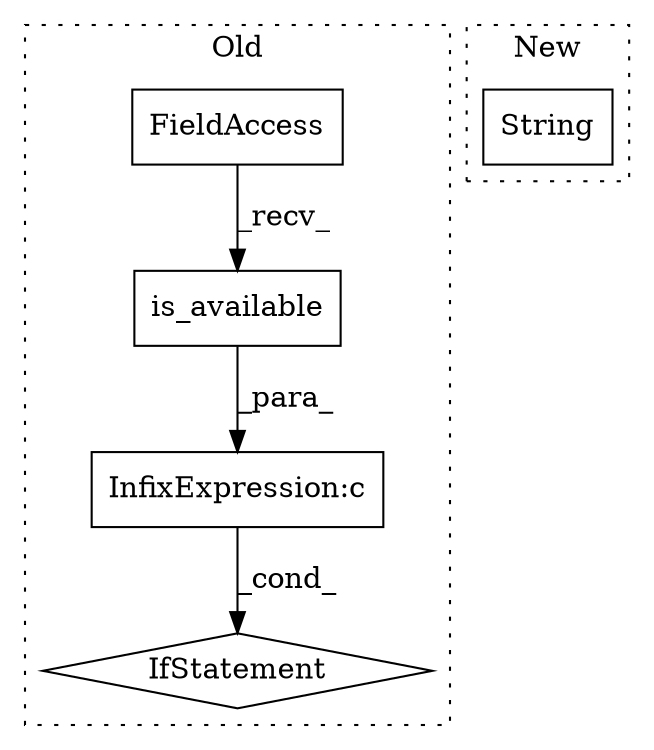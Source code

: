 digraph G {
subgraph cluster0 {
1 [label="is_available" a="32" s="11009" l="14" shape="box"];
3 [label="FieldAccess" a="22" s="10998" l="10" shape="box"];
4 [label="IfStatement" a="25" s="10994,11063" l="4,2" shape="diamond"];
5 [label="InfixExpression:c" a="27" s="11023" l="4" shape="box"];
label = "Old";
style="dotted";
}
subgraph cluster1 {
2 [label="String" a="32" s="15153,15161" l="7,1" shape="box"];
label = "New";
style="dotted";
}
1 -> 5 [label="_para_"];
3 -> 1 [label="_recv_"];
5 -> 4 [label="_cond_"];
}